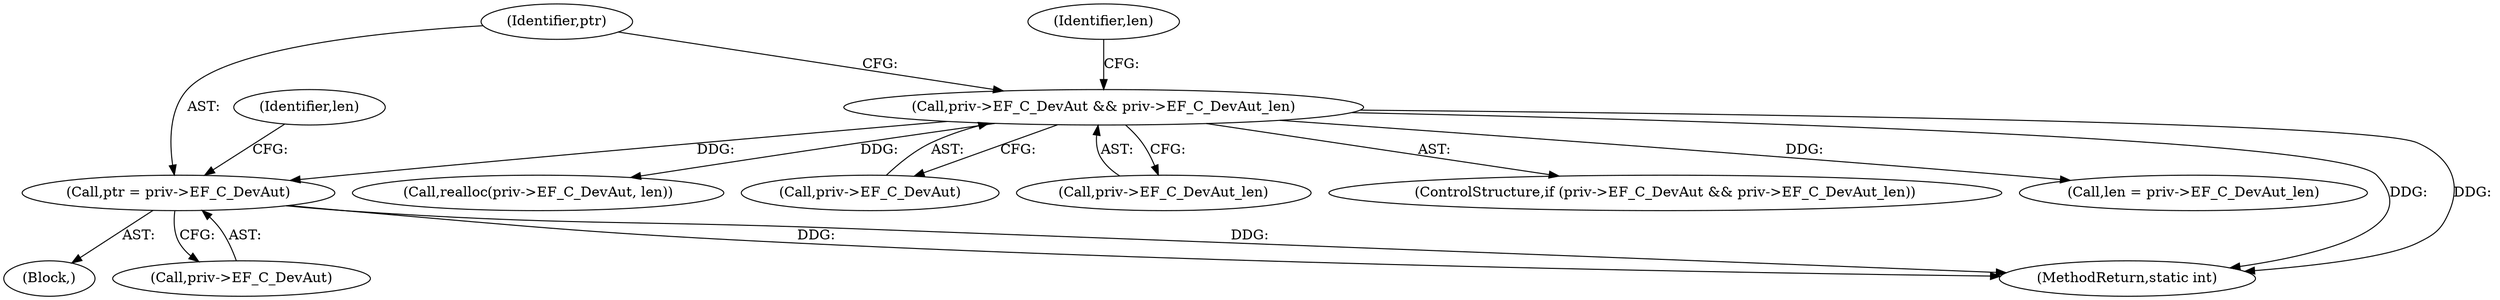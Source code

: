 digraph "0_OpenSC_360e95d45ac4123255a4c796db96337f332160ad#diff-d643a0fa169471dbf2912f4866dc49c5_6@pointer" {
"1000278" [label="(Call,ptr = priv->EF_C_DevAut)"];
"1000270" [label="(Call,priv->EF_C_DevAut && priv->EF_C_DevAut_len)"];
"1000280" [label="(Call,priv->EF_C_DevAut)"];
"1000313" [label="(Call,realloc(priv->EF_C_DevAut, len))"];
"1000277" [label="(Block,)"];
"1000271" [label="(Call,priv->EF_C_DevAut)"];
"1000274" [label="(Call,priv->EF_C_DevAut_len)"];
"1000269" [label="(ControlStructure,if (priv->EF_C_DevAut && priv->EF_C_DevAut_len))"];
"1000270" [label="(Call,priv->EF_C_DevAut && priv->EF_C_DevAut_len)"];
"1000278" [label="(Call,ptr = priv->EF_C_DevAut)"];
"1000291" [label="(Identifier,len)"];
"1001087" [label="(MethodReturn,static int)"];
"1000283" [label="(Call,len = priv->EF_C_DevAut_len)"];
"1000284" [label="(Identifier,len)"];
"1000279" [label="(Identifier,ptr)"];
"1000278" -> "1000277"  [label="AST: "];
"1000278" -> "1000280"  [label="CFG: "];
"1000279" -> "1000278"  [label="AST: "];
"1000280" -> "1000278"  [label="AST: "];
"1000284" -> "1000278"  [label="CFG: "];
"1000278" -> "1001087"  [label="DDG: "];
"1000278" -> "1001087"  [label="DDG: "];
"1000270" -> "1000278"  [label="DDG: "];
"1000270" -> "1000269"  [label="AST: "];
"1000270" -> "1000271"  [label="CFG: "];
"1000270" -> "1000274"  [label="CFG: "];
"1000271" -> "1000270"  [label="AST: "];
"1000274" -> "1000270"  [label="AST: "];
"1000279" -> "1000270"  [label="CFG: "];
"1000291" -> "1000270"  [label="CFG: "];
"1000270" -> "1001087"  [label="DDG: "];
"1000270" -> "1001087"  [label="DDG: "];
"1000270" -> "1000283"  [label="DDG: "];
"1000270" -> "1000313"  [label="DDG: "];
}
